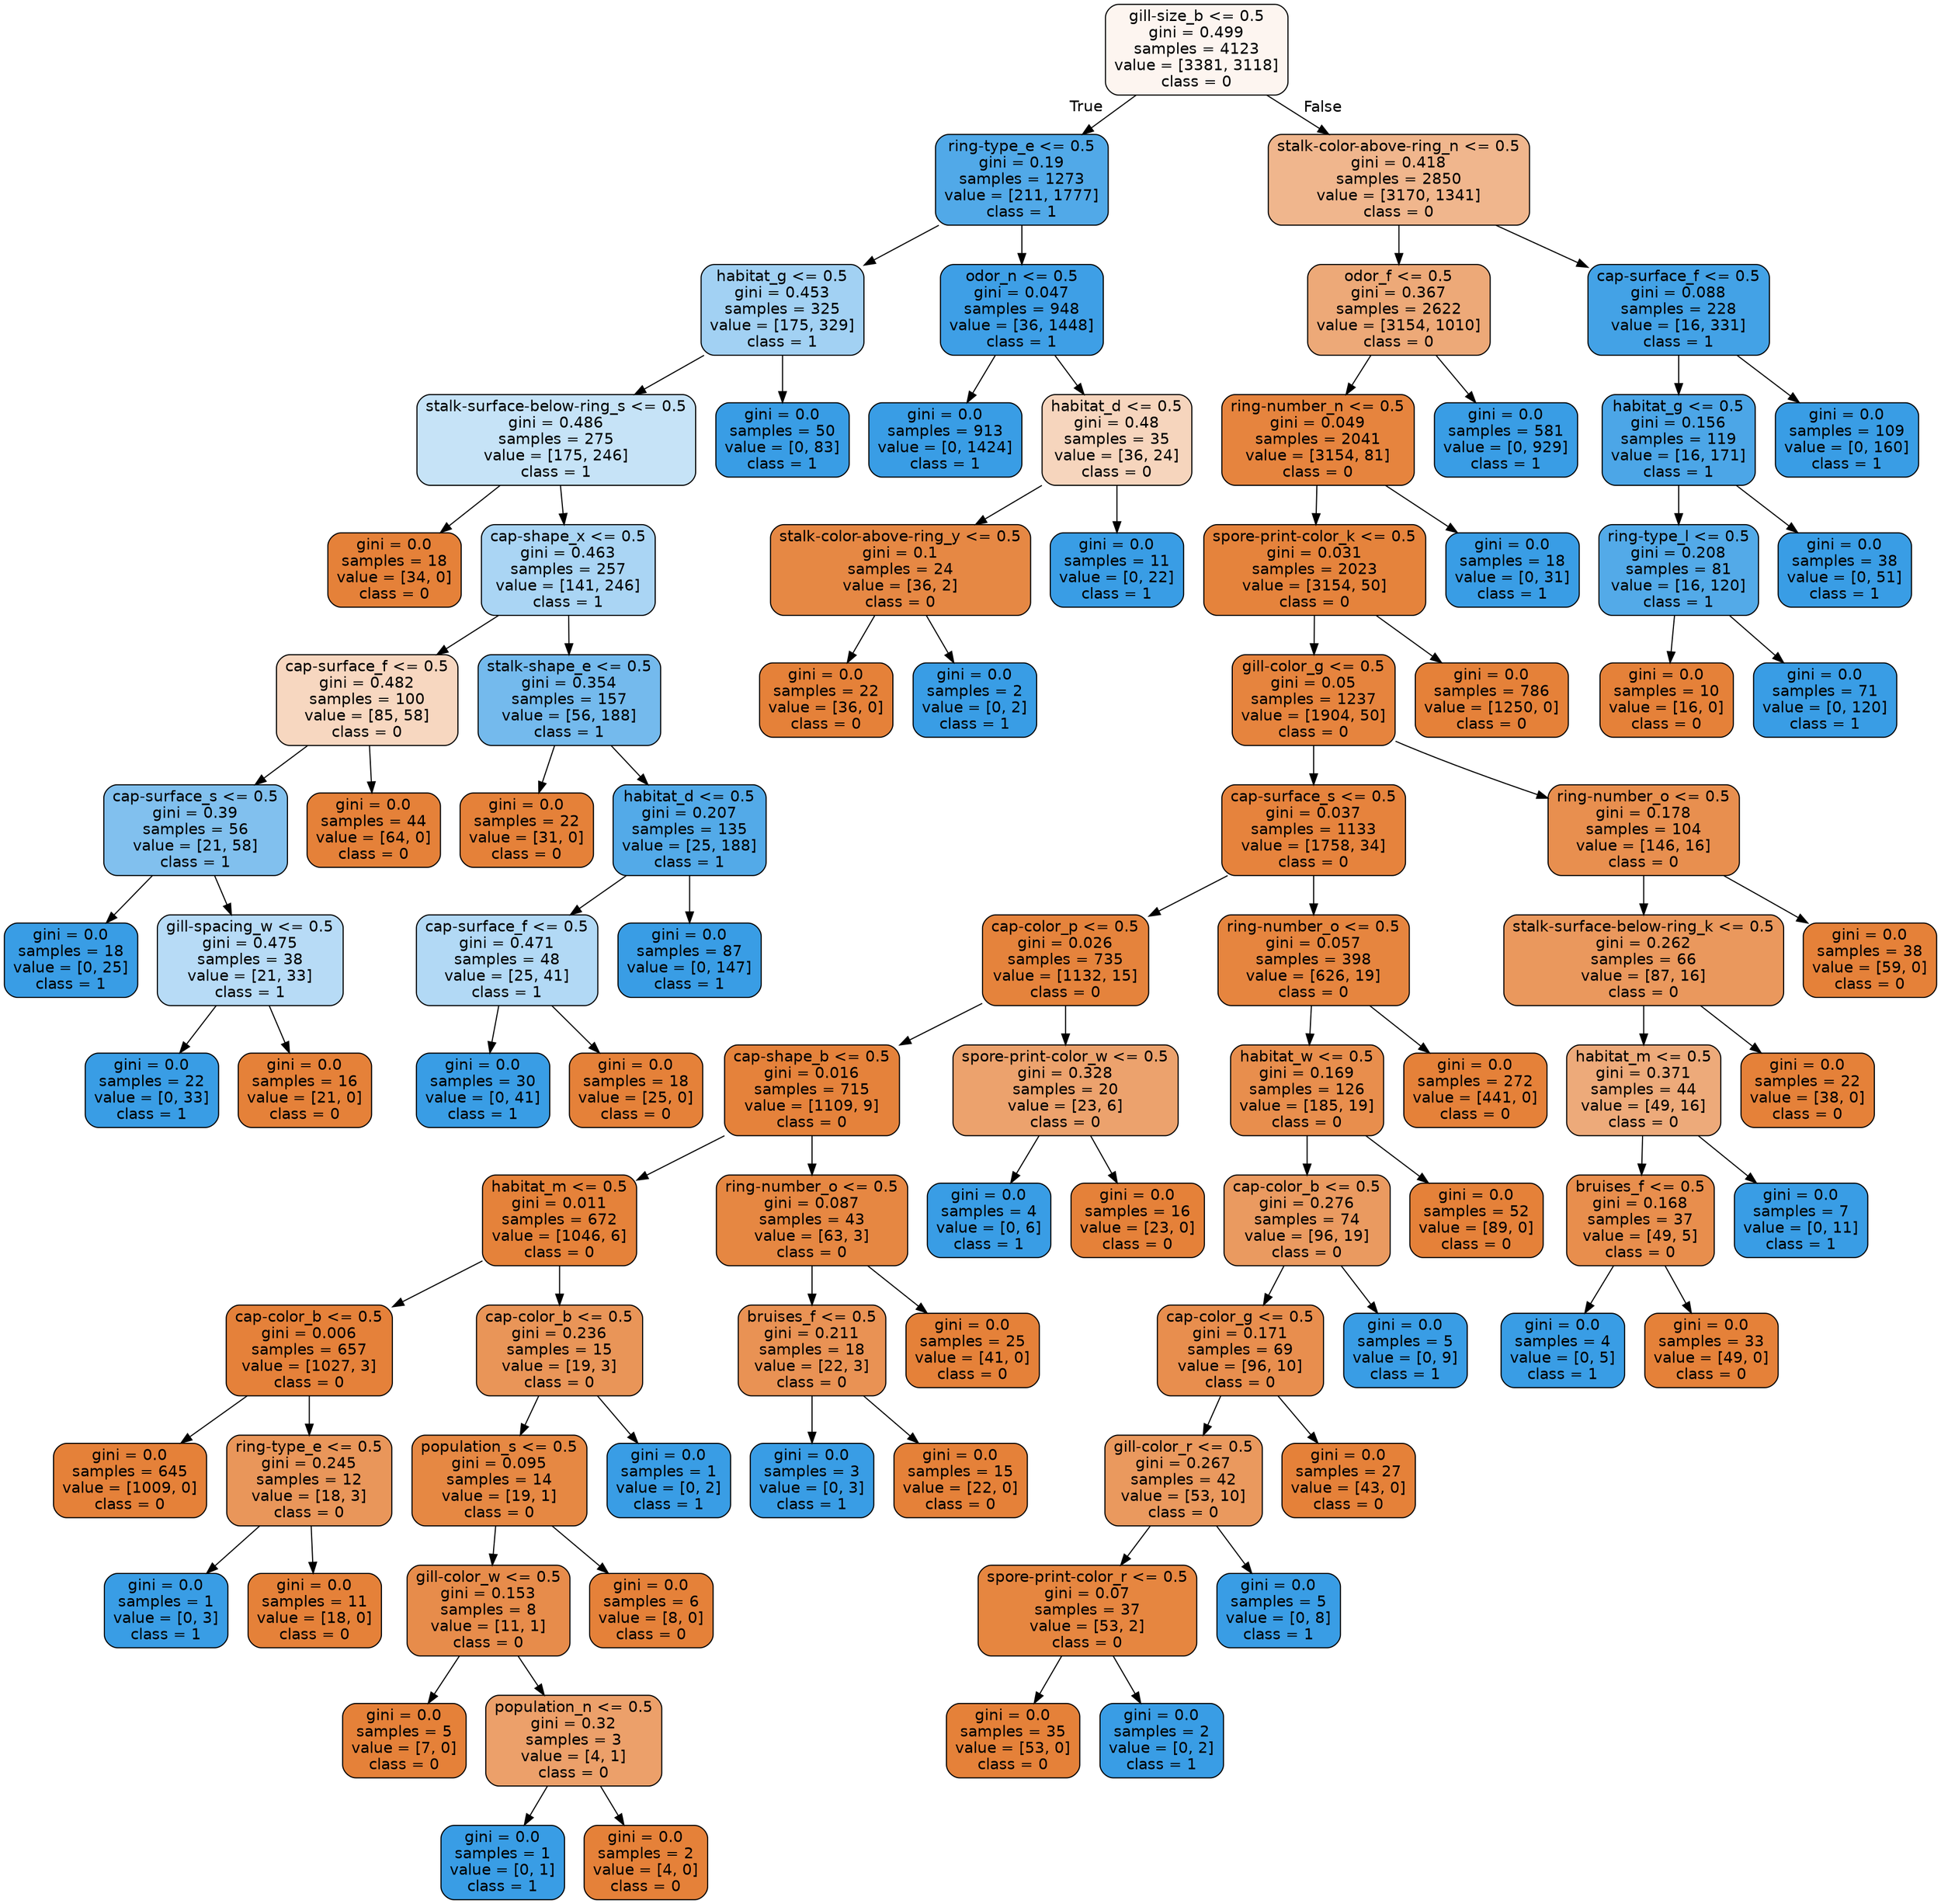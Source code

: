 digraph Tree {
node [shape=box, style="filled, rounded", color="black", fontname="helvetica"] ;
edge [fontname="helvetica"] ;
0 [label="gill-size_b <= 0.5\ngini = 0.499\nsamples = 4123\nvalue = [3381, 3118]\nclass = 0", fillcolor="#fdf5f0"] ;
1 [label="ring-type_e <= 0.5\ngini = 0.19\nsamples = 1273\nvalue = [211, 1777]\nclass = 1", fillcolor="#51a9e8"] ;
0 -> 1 [labeldistance=2.5, labelangle=45, headlabel="True"] ;
2 [label="habitat_g <= 0.5\ngini = 0.453\nsamples = 325\nvalue = [175, 329]\nclass = 1", fillcolor="#a2d1f3"] ;
1 -> 2 ;
3 [label="stalk-surface-below-ring_s <= 0.5\ngini = 0.486\nsamples = 275\nvalue = [175, 246]\nclass = 1", fillcolor="#c6e3f7"] ;
2 -> 3 ;
4 [label="gini = 0.0\nsamples = 18\nvalue = [34, 0]\nclass = 0", fillcolor="#e58139"] ;
3 -> 4 ;
5 [label="cap-shape_x <= 0.5\ngini = 0.463\nsamples = 257\nvalue = [141, 246]\nclass = 1", fillcolor="#aad5f4"] ;
3 -> 5 ;
6 [label="cap-surface_f <= 0.5\ngini = 0.482\nsamples = 100\nvalue = [85, 58]\nclass = 0", fillcolor="#f7d7c0"] ;
5 -> 6 ;
7 [label="cap-surface_s <= 0.5\ngini = 0.39\nsamples = 56\nvalue = [21, 58]\nclass = 1", fillcolor="#81c0ee"] ;
6 -> 7 ;
8 [label="gini = 0.0\nsamples = 18\nvalue = [0, 25]\nclass = 1", fillcolor="#399de5"] ;
7 -> 8 ;
9 [label="gill-spacing_w <= 0.5\ngini = 0.475\nsamples = 38\nvalue = [21, 33]\nclass = 1", fillcolor="#b7dbf6"] ;
7 -> 9 ;
10 [label="gini = 0.0\nsamples = 22\nvalue = [0, 33]\nclass = 1", fillcolor="#399de5"] ;
9 -> 10 ;
11 [label="gini = 0.0\nsamples = 16\nvalue = [21, 0]\nclass = 0", fillcolor="#e58139"] ;
9 -> 11 ;
12 [label="gini = 0.0\nsamples = 44\nvalue = [64, 0]\nclass = 0", fillcolor="#e58139"] ;
6 -> 12 ;
13 [label="stalk-shape_e <= 0.5\ngini = 0.354\nsamples = 157\nvalue = [56, 188]\nclass = 1", fillcolor="#74baed"] ;
5 -> 13 ;
14 [label="gini = 0.0\nsamples = 22\nvalue = [31, 0]\nclass = 0", fillcolor="#e58139"] ;
13 -> 14 ;
15 [label="habitat_d <= 0.5\ngini = 0.207\nsamples = 135\nvalue = [25, 188]\nclass = 1", fillcolor="#53aae8"] ;
13 -> 15 ;
16 [label="cap-surface_f <= 0.5\ngini = 0.471\nsamples = 48\nvalue = [25, 41]\nclass = 1", fillcolor="#b2d9f5"] ;
15 -> 16 ;
17 [label="gini = 0.0\nsamples = 30\nvalue = [0, 41]\nclass = 1", fillcolor="#399de5"] ;
16 -> 17 ;
18 [label="gini = 0.0\nsamples = 18\nvalue = [25, 0]\nclass = 0", fillcolor="#e58139"] ;
16 -> 18 ;
19 [label="gini = 0.0\nsamples = 87\nvalue = [0, 147]\nclass = 1", fillcolor="#399de5"] ;
15 -> 19 ;
20 [label="gini = 0.0\nsamples = 50\nvalue = [0, 83]\nclass = 1", fillcolor="#399de5"] ;
2 -> 20 ;
21 [label="odor_n <= 0.5\ngini = 0.047\nsamples = 948\nvalue = [36, 1448]\nclass = 1", fillcolor="#3e9fe6"] ;
1 -> 21 ;
22 [label="gini = 0.0\nsamples = 913\nvalue = [0, 1424]\nclass = 1", fillcolor="#399de5"] ;
21 -> 22 ;
23 [label="habitat_d <= 0.5\ngini = 0.48\nsamples = 35\nvalue = [36, 24]\nclass = 0", fillcolor="#f6d5bd"] ;
21 -> 23 ;
24 [label="stalk-color-above-ring_y <= 0.5\ngini = 0.1\nsamples = 24\nvalue = [36, 2]\nclass = 0", fillcolor="#e68844"] ;
23 -> 24 ;
25 [label="gini = 0.0\nsamples = 22\nvalue = [36, 0]\nclass = 0", fillcolor="#e58139"] ;
24 -> 25 ;
26 [label="gini = 0.0\nsamples = 2\nvalue = [0, 2]\nclass = 1", fillcolor="#399de5"] ;
24 -> 26 ;
27 [label="gini = 0.0\nsamples = 11\nvalue = [0, 22]\nclass = 1", fillcolor="#399de5"] ;
23 -> 27 ;
28 [label="stalk-color-above-ring_n <= 0.5\ngini = 0.418\nsamples = 2850\nvalue = [3170, 1341]\nclass = 0", fillcolor="#f0b68d"] ;
0 -> 28 [labeldistance=2.5, labelangle=-45, headlabel="False"] ;
29 [label="odor_f <= 0.5\ngini = 0.367\nsamples = 2622\nvalue = [3154, 1010]\nclass = 0", fillcolor="#eda978"] ;
28 -> 29 ;
30 [label="ring-number_n <= 0.5\ngini = 0.049\nsamples = 2041\nvalue = [3154, 81]\nclass = 0", fillcolor="#e6843e"] ;
29 -> 30 ;
31 [label="spore-print-color_k <= 0.5\ngini = 0.031\nsamples = 2023\nvalue = [3154, 50]\nclass = 0", fillcolor="#e5833c"] ;
30 -> 31 ;
32 [label="gill-color_g <= 0.5\ngini = 0.05\nsamples = 1237\nvalue = [1904, 50]\nclass = 0", fillcolor="#e6843e"] ;
31 -> 32 ;
33 [label="cap-surface_s <= 0.5\ngini = 0.037\nsamples = 1133\nvalue = [1758, 34]\nclass = 0", fillcolor="#e6833d"] ;
32 -> 33 ;
34 [label="cap-color_p <= 0.5\ngini = 0.026\nsamples = 735\nvalue = [1132, 15]\nclass = 0", fillcolor="#e5833c"] ;
33 -> 34 ;
35 [label="cap-shape_b <= 0.5\ngini = 0.016\nsamples = 715\nvalue = [1109, 9]\nclass = 0", fillcolor="#e5823b"] ;
34 -> 35 ;
36 [label="habitat_m <= 0.5\ngini = 0.011\nsamples = 672\nvalue = [1046, 6]\nclass = 0", fillcolor="#e5823a"] ;
35 -> 36 ;
37 [label="cap-color_b <= 0.5\ngini = 0.006\nsamples = 657\nvalue = [1027, 3]\nclass = 0", fillcolor="#e5813a"] ;
36 -> 37 ;
38 [label="gini = 0.0\nsamples = 645\nvalue = [1009, 0]\nclass = 0", fillcolor="#e58139"] ;
37 -> 38 ;
39 [label="ring-type_e <= 0.5\ngini = 0.245\nsamples = 12\nvalue = [18, 3]\nclass = 0", fillcolor="#e9965a"] ;
37 -> 39 ;
40 [label="gini = 0.0\nsamples = 1\nvalue = [0, 3]\nclass = 1", fillcolor="#399de5"] ;
39 -> 40 ;
41 [label="gini = 0.0\nsamples = 11\nvalue = [18, 0]\nclass = 0", fillcolor="#e58139"] ;
39 -> 41 ;
42 [label="cap-color_b <= 0.5\ngini = 0.236\nsamples = 15\nvalue = [19, 3]\nclass = 0", fillcolor="#e99558"] ;
36 -> 42 ;
43 [label="population_s <= 0.5\ngini = 0.095\nsamples = 14\nvalue = [19, 1]\nclass = 0", fillcolor="#e68843"] ;
42 -> 43 ;
44 [label="gill-color_w <= 0.5\ngini = 0.153\nsamples = 8\nvalue = [11, 1]\nclass = 0", fillcolor="#e78c4b"] ;
43 -> 44 ;
45 [label="gini = 0.0\nsamples = 5\nvalue = [7, 0]\nclass = 0", fillcolor="#e58139"] ;
44 -> 45 ;
46 [label="population_n <= 0.5\ngini = 0.32\nsamples = 3\nvalue = [4, 1]\nclass = 0", fillcolor="#eca06a"] ;
44 -> 46 ;
47 [label="gini = 0.0\nsamples = 1\nvalue = [0, 1]\nclass = 1", fillcolor="#399de5"] ;
46 -> 47 ;
48 [label="gini = 0.0\nsamples = 2\nvalue = [4, 0]\nclass = 0", fillcolor="#e58139"] ;
46 -> 48 ;
49 [label="gini = 0.0\nsamples = 6\nvalue = [8, 0]\nclass = 0", fillcolor="#e58139"] ;
43 -> 49 ;
50 [label="gini = 0.0\nsamples = 1\nvalue = [0, 2]\nclass = 1", fillcolor="#399de5"] ;
42 -> 50 ;
51 [label="ring-number_o <= 0.5\ngini = 0.087\nsamples = 43\nvalue = [63, 3]\nclass = 0", fillcolor="#e68742"] ;
35 -> 51 ;
52 [label="bruises_f <= 0.5\ngini = 0.211\nsamples = 18\nvalue = [22, 3]\nclass = 0", fillcolor="#e99254"] ;
51 -> 52 ;
53 [label="gini = 0.0\nsamples = 3\nvalue = [0, 3]\nclass = 1", fillcolor="#399de5"] ;
52 -> 53 ;
54 [label="gini = 0.0\nsamples = 15\nvalue = [22, 0]\nclass = 0", fillcolor="#e58139"] ;
52 -> 54 ;
55 [label="gini = 0.0\nsamples = 25\nvalue = [41, 0]\nclass = 0", fillcolor="#e58139"] ;
51 -> 55 ;
56 [label="spore-print-color_w <= 0.5\ngini = 0.328\nsamples = 20\nvalue = [23, 6]\nclass = 0", fillcolor="#eca26d"] ;
34 -> 56 ;
57 [label="gini = 0.0\nsamples = 4\nvalue = [0, 6]\nclass = 1", fillcolor="#399de5"] ;
56 -> 57 ;
58 [label="gini = 0.0\nsamples = 16\nvalue = [23, 0]\nclass = 0", fillcolor="#e58139"] ;
56 -> 58 ;
59 [label="ring-number_o <= 0.5\ngini = 0.057\nsamples = 398\nvalue = [626, 19]\nclass = 0", fillcolor="#e6853f"] ;
33 -> 59 ;
60 [label="habitat_w <= 0.5\ngini = 0.169\nsamples = 126\nvalue = [185, 19]\nclass = 0", fillcolor="#e88e4d"] ;
59 -> 60 ;
61 [label="cap-color_b <= 0.5\ngini = 0.276\nsamples = 74\nvalue = [96, 19]\nclass = 0", fillcolor="#ea9a60"] ;
60 -> 61 ;
62 [label="cap-color_g <= 0.5\ngini = 0.171\nsamples = 69\nvalue = [96, 10]\nclass = 0", fillcolor="#e88e4e"] ;
61 -> 62 ;
63 [label="gill-color_r <= 0.5\ngini = 0.267\nsamples = 42\nvalue = [53, 10]\nclass = 0", fillcolor="#ea995e"] ;
62 -> 63 ;
64 [label="spore-print-color_r <= 0.5\ngini = 0.07\nsamples = 37\nvalue = [53, 2]\nclass = 0", fillcolor="#e68640"] ;
63 -> 64 ;
65 [label="gini = 0.0\nsamples = 35\nvalue = [53, 0]\nclass = 0", fillcolor="#e58139"] ;
64 -> 65 ;
66 [label="gini = 0.0\nsamples = 2\nvalue = [0, 2]\nclass = 1", fillcolor="#399de5"] ;
64 -> 66 ;
67 [label="gini = 0.0\nsamples = 5\nvalue = [0, 8]\nclass = 1", fillcolor="#399de5"] ;
63 -> 67 ;
68 [label="gini = 0.0\nsamples = 27\nvalue = [43, 0]\nclass = 0", fillcolor="#e58139"] ;
62 -> 68 ;
69 [label="gini = 0.0\nsamples = 5\nvalue = [0, 9]\nclass = 1", fillcolor="#399de5"] ;
61 -> 69 ;
70 [label="gini = 0.0\nsamples = 52\nvalue = [89, 0]\nclass = 0", fillcolor="#e58139"] ;
60 -> 70 ;
71 [label="gini = 0.0\nsamples = 272\nvalue = [441, 0]\nclass = 0", fillcolor="#e58139"] ;
59 -> 71 ;
72 [label="ring-number_o <= 0.5\ngini = 0.178\nsamples = 104\nvalue = [146, 16]\nclass = 0", fillcolor="#e88f4f"] ;
32 -> 72 ;
73 [label="stalk-surface-below-ring_k <= 0.5\ngini = 0.262\nsamples = 66\nvalue = [87, 16]\nclass = 0", fillcolor="#ea985d"] ;
72 -> 73 ;
74 [label="habitat_m <= 0.5\ngini = 0.371\nsamples = 44\nvalue = [49, 16]\nclass = 0", fillcolor="#edaa7a"] ;
73 -> 74 ;
75 [label="bruises_f <= 0.5\ngini = 0.168\nsamples = 37\nvalue = [49, 5]\nclass = 0", fillcolor="#e88e4d"] ;
74 -> 75 ;
76 [label="gini = 0.0\nsamples = 4\nvalue = [0, 5]\nclass = 1", fillcolor="#399de5"] ;
75 -> 76 ;
77 [label="gini = 0.0\nsamples = 33\nvalue = [49, 0]\nclass = 0", fillcolor="#e58139"] ;
75 -> 77 ;
78 [label="gini = 0.0\nsamples = 7\nvalue = [0, 11]\nclass = 1", fillcolor="#399de5"] ;
74 -> 78 ;
79 [label="gini = 0.0\nsamples = 22\nvalue = [38, 0]\nclass = 0", fillcolor="#e58139"] ;
73 -> 79 ;
80 [label="gini = 0.0\nsamples = 38\nvalue = [59, 0]\nclass = 0", fillcolor="#e58139"] ;
72 -> 80 ;
81 [label="gini = 0.0\nsamples = 786\nvalue = [1250, 0]\nclass = 0", fillcolor="#e58139"] ;
31 -> 81 ;
82 [label="gini = 0.0\nsamples = 18\nvalue = [0, 31]\nclass = 1", fillcolor="#399de5"] ;
30 -> 82 ;
83 [label="gini = 0.0\nsamples = 581\nvalue = [0, 929]\nclass = 1", fillcolor="#399de5"] ;
29 -> 83 ;
84 [label="cap-surface_f <= 0.5\ngini = 0.088\nsamples = 228\nvalue = [16, 331]\nclass = 1", fillcolor="#43a2e6"] ;
28 -> 84 ;
85 [label="habitat_g <= 0.5\ngini = 0.156\nsamples = 119\nvalue = [16, 171]\nclass = 1", fillcolor="#4ca6e7"] ;
84 -> 85 ;
86 [label="ring-type_l <= 0.5\ngini = 0.208\nsamples = 81\nvalue = [16, 120]\nclass = 1", fillcolor="#53aae8"] ;
85 -> 86 ;
87 [label="gini = 0.0\nsamples = 10\nvalue = [16, 0]\nclass = 0", fillcolor="#e58139"] ;
86 -> 87 ;
88 [label="gini = 0.0\nsamples = 71\nvalue = [0, 120]\nclass = 1", fillcolor="#399de5"] ;
86 -> 88 ;
89 [label="gini = 0.0\nsamples = 38\nvalue = [0, 51]\nclass = 1", fillcolor="#399de5"] ;
85 -> 89 ;
90 [label="gini = 0.0\nsamples = 109\nvalue = [0, 160]\nclass = 1", fillcolor="#399de5"] ;
84 -> 90 ;
}